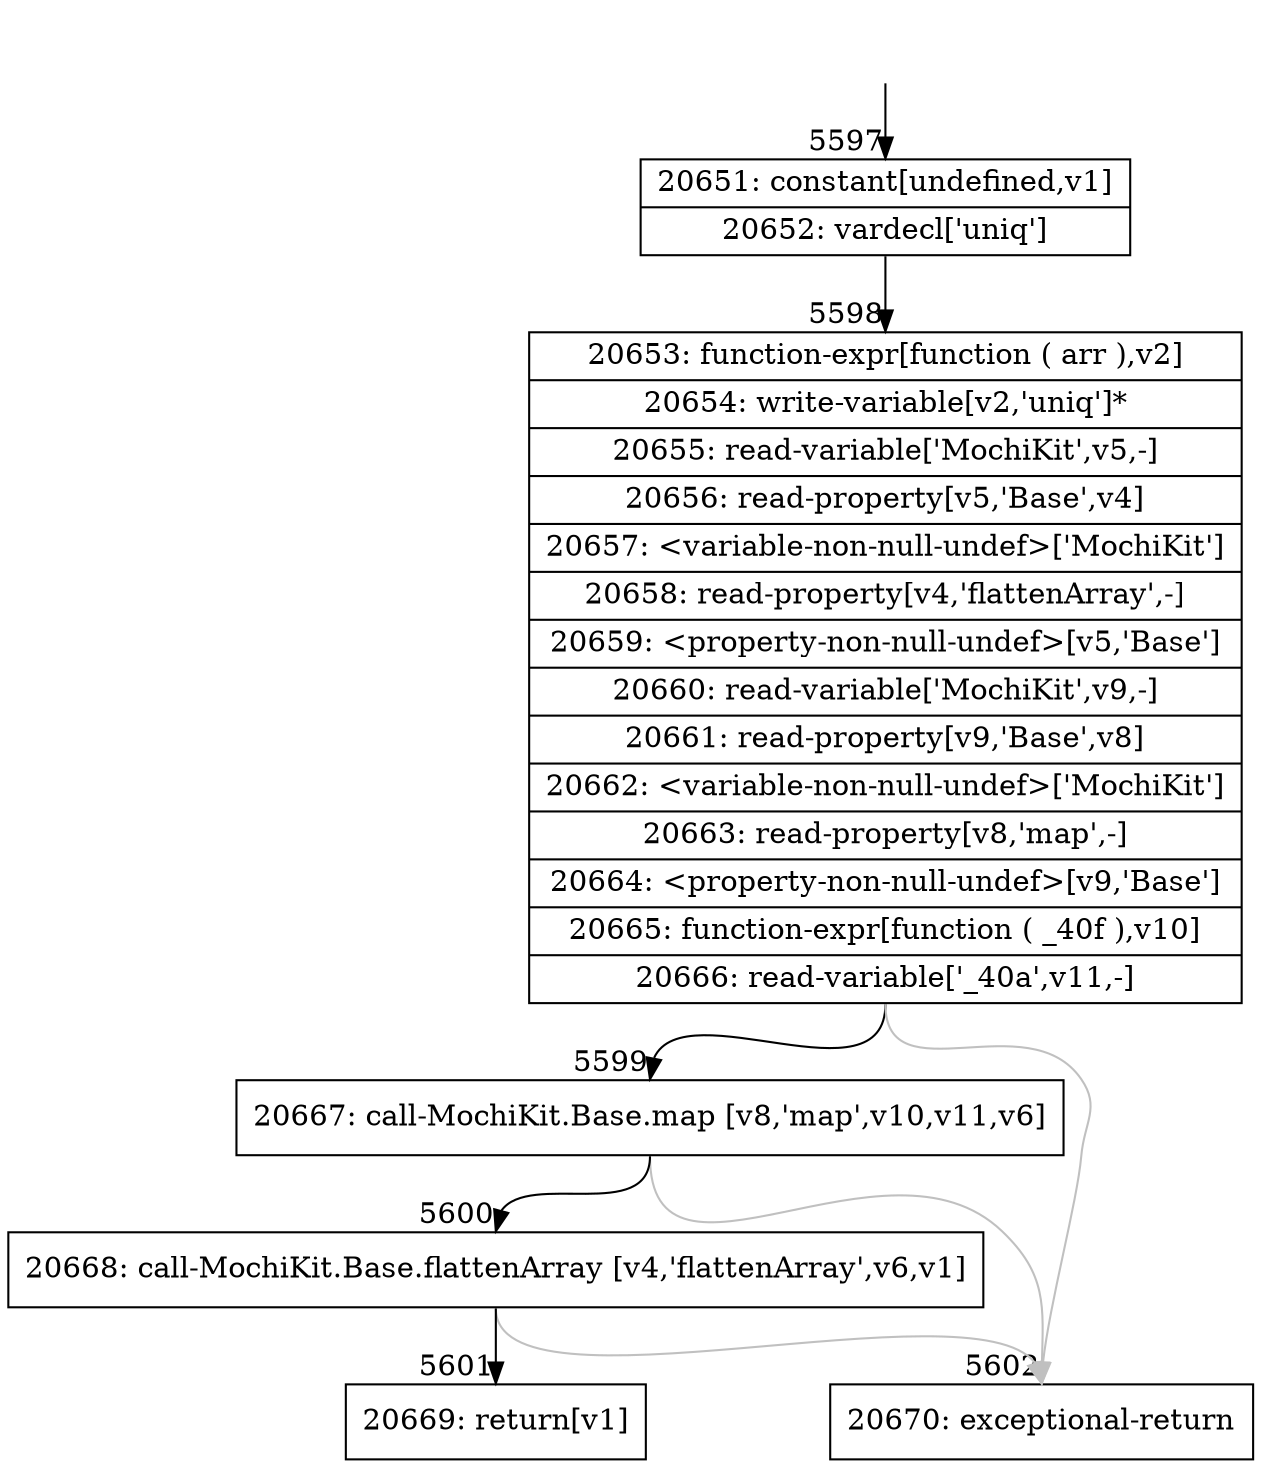 digraph {
rankdir="TD"
BB_entry382[shape=none,label=""];
BB_entry382 -> BB5597 [tailport=s, headport=n, headlabel="    5597"]
BB5597 [shape=record label="{20651: constant[undefined,v1]|20652: vardecl['uniq']}" ] 
BB5597 -> BB5598 [tailport=s, headport=n, headlabel="      5598"]
BB5598 [shape=record label="{20653: function-expr[function ( arr ),v2]|20654: write-variable[v2,'uniq']*|20655: read-variable['MochiKit',v5,-]|20656: read-property[v5,'Base',v4]|20657: \<variable-non-null-undef\>['MochiKit']|20658: read-property[v4,'flattenArray',-]|20659: \<property-non-null-undef\>[v5,'Base']|20660: read-variable['MochiKit',v9,-]|20661: read-property[v9,'Base',v8]|20662: \<variable-non-null-undef\>['MochiKit']|20663: read-property[v8,'map',-]|20664: \<property-non-null-undef\>[v9,'Base']|20665: function-expr[function ( _40f ),v10]|20666: read-variable['_40a',v11,-]}" ] 
BB5598 -> BB5599 [tailport=s, headport=n, headlabel="      5599"]
BB5598 -> BB5602 [tailport=s, headport=n, color=gray, headlabel="      5602"]
BB5599 [shape=record label="{20667: call-MochiKit.Base.map [v8,'map',v10,v11,v6]}" ] 
BB5599 -> BB5600 [tailport=s, headport=n, headlabel="      5600"]
BB5599 -> BB5602 [tailport=s, headport=n, color=gray]
BB5600 [shape=record label="{20668: call-MochiKit.Base.flattenArray [v4,'flattenArray',v6,v1]}" ] 
BB5600 -> BB5601 [tailport=s, headport=n, headlabel="      5601"]
BB5600 -> BB5602 [tailport=s, headport=n, color=gray]
BB5601 [shape=record label="{20669: return[v1]}" ] 
BB5602 [shape=record label="{20670: exceptional-return}" ] 
//#$~ 3925
}
